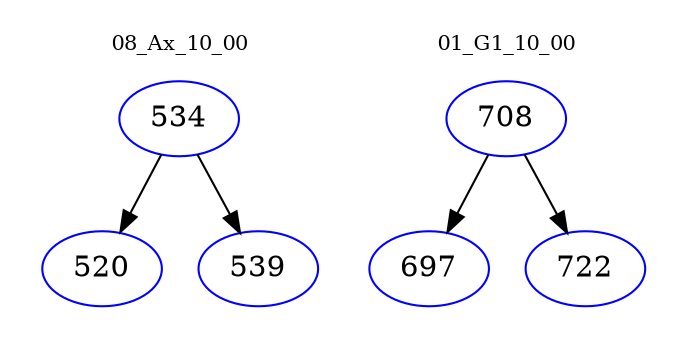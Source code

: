 digraph{
subgraph cluster_0 {
color = white
label = "08_Ax_10_00";
fontsize=10;
T0_534 [label="534", color="blue"]
T0_534 -> T0_520 [color="black"]
T0_520 [label="520", color="blue"]
T0_534 -> T0_539 [color="black"]
T0_539 [label="539", color="blue"]
}
subgraph cluster_1 {
color = white
label = "01_G1_10_00";
fontsize=10;
T1_708 [label="708", color="blue"]
T1_708 -> T1_697 [color="black"]
T1_697 [label="697", color="blue"]
T1_708 -> T1_722 [color="black"]
T1_722 [label="722", color="blue"]
}
}
